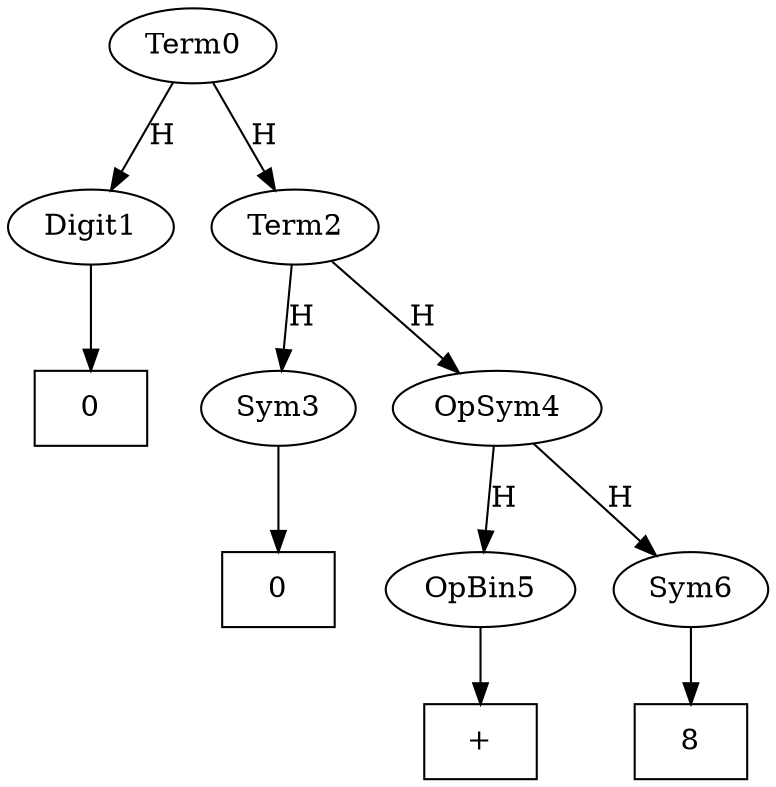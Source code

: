 digraph mathExp{
Term0 -> Digit1 [label=H]
T01 [shape=box,label="0"]
Digit1 -> T01
Term0 -> Term2 [label=H]
Term2 -> Sym3 [label=H]
T03 [shape=box,label="0"]
Sym3 -> T03
Term2 -> OpSym4 [label=H]
OpSym4 -> OpBin5 [label=H]
Tp5 [shape=box,label="+"]
OpBin5 -> Tp5
OpSym4 -> Sym6 [label=H]
T86 [shape=box,label="8"]
Sym6 -> T86
}
